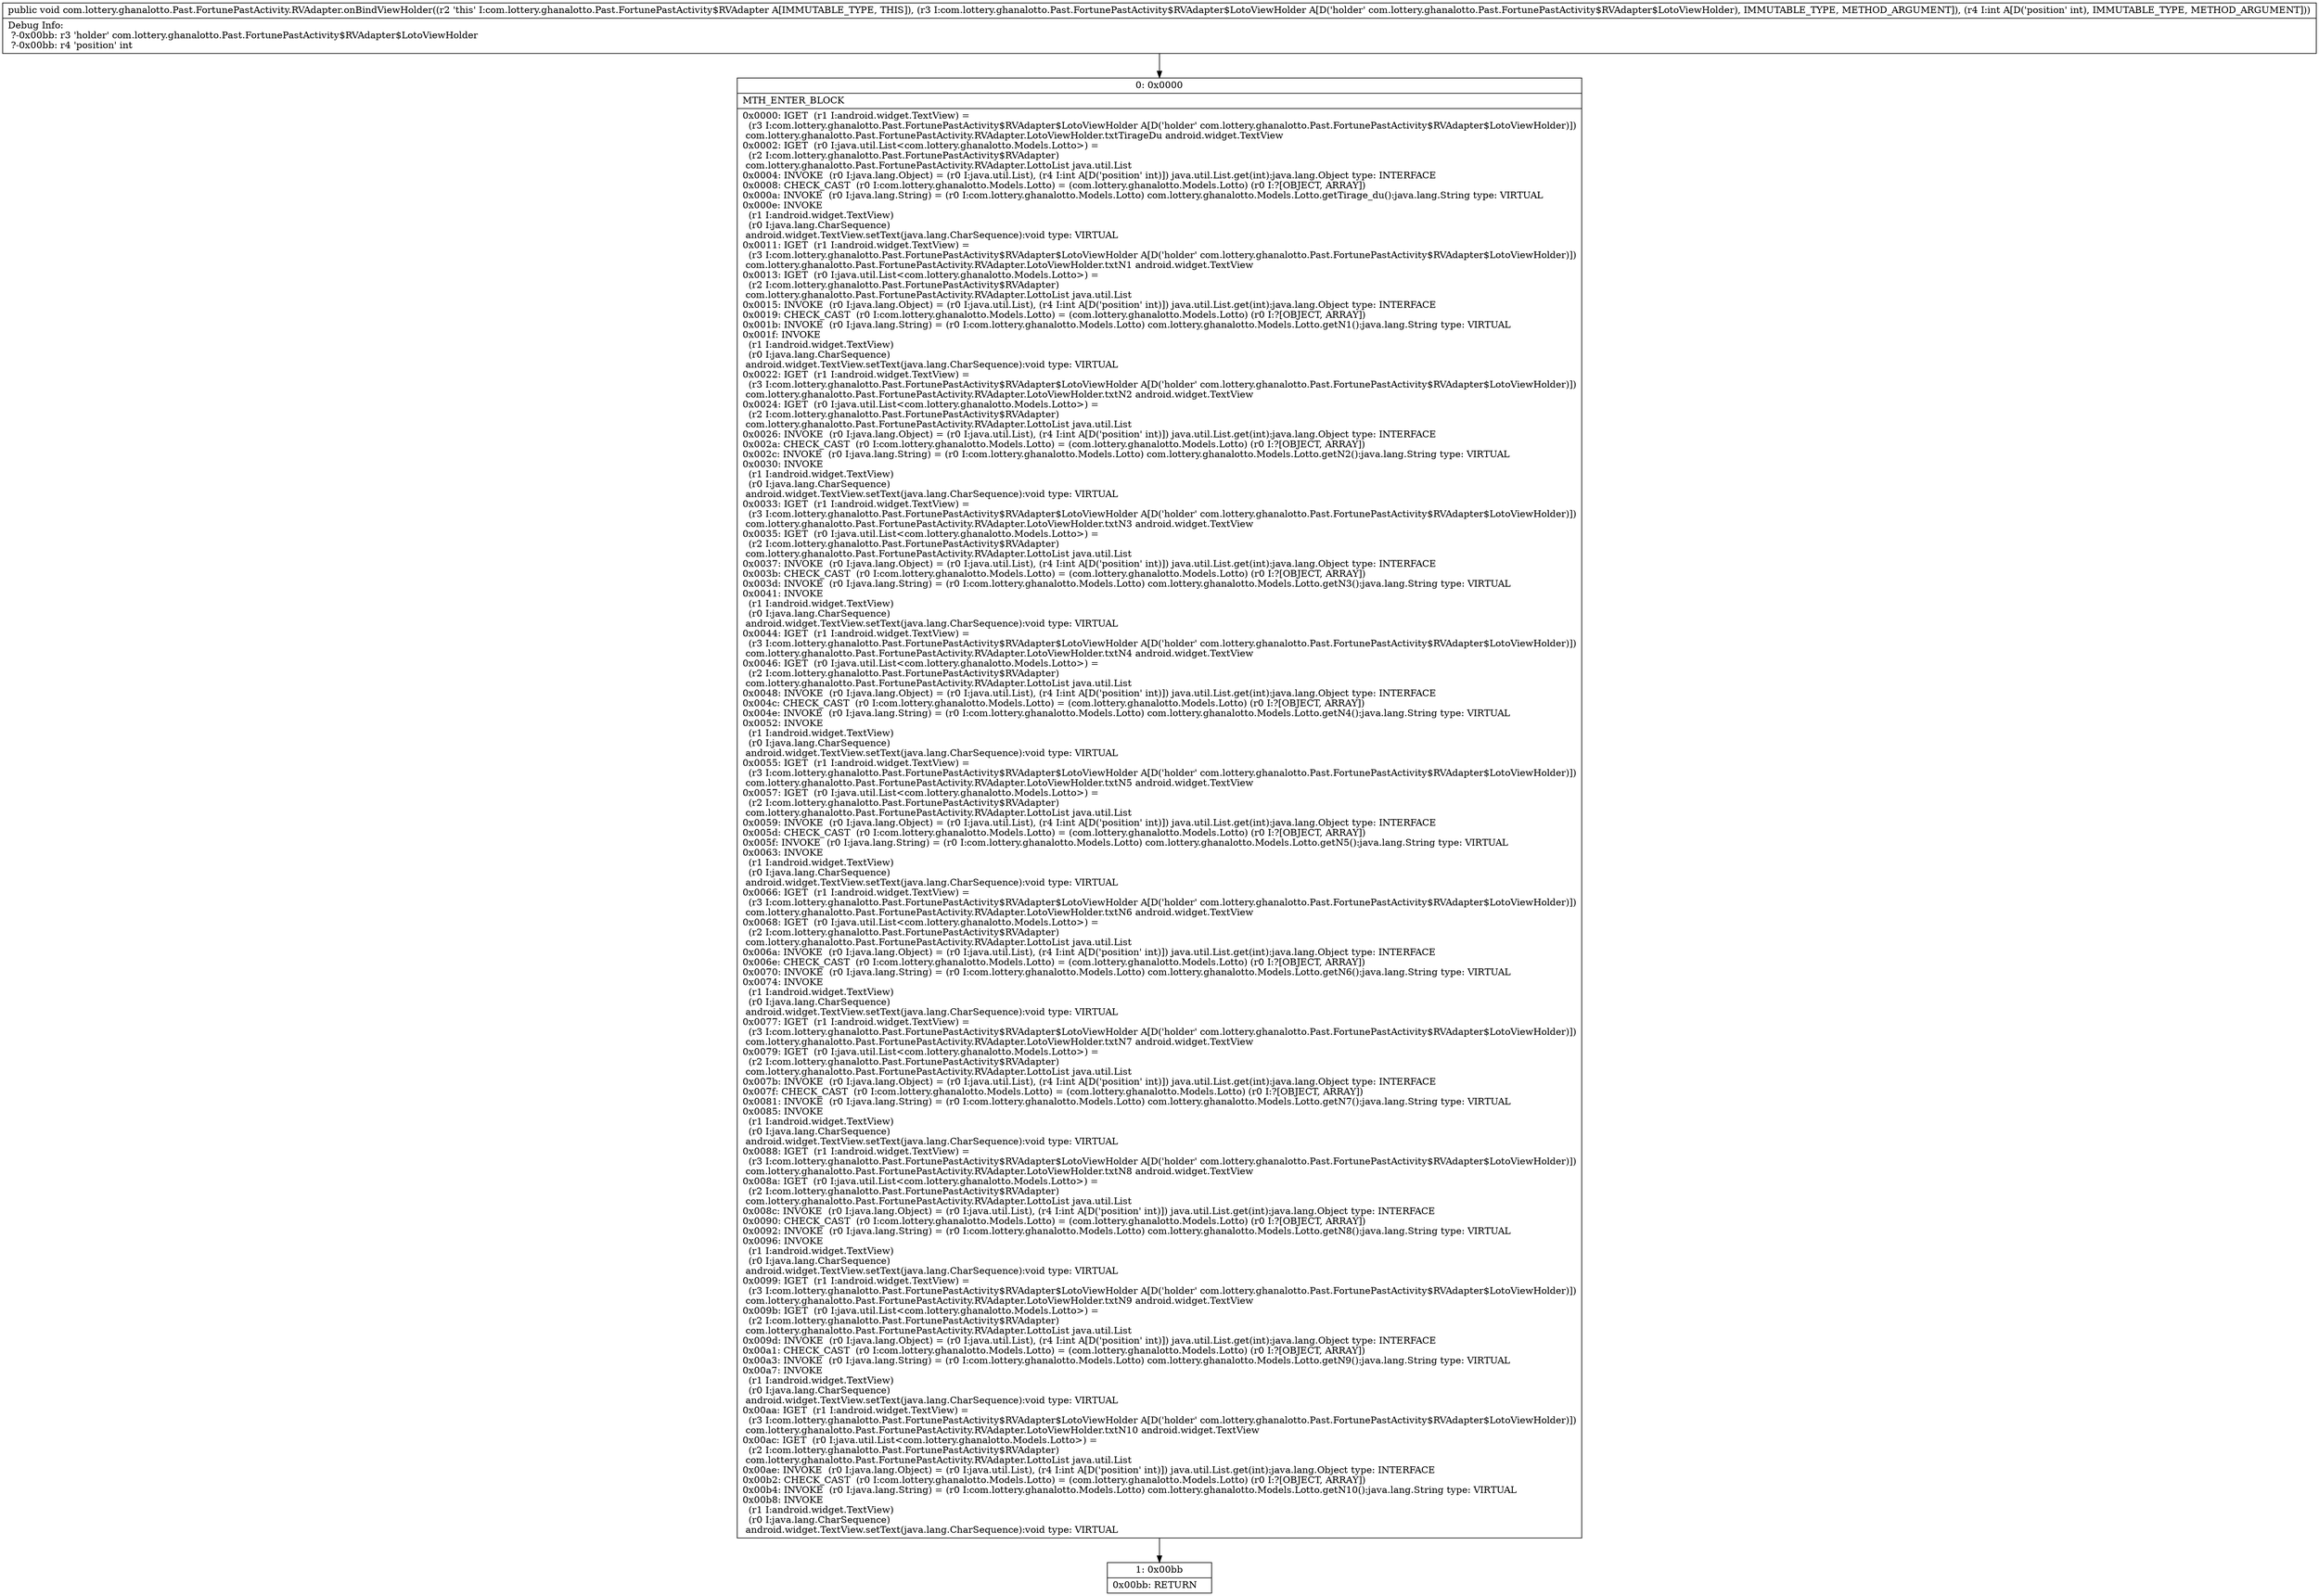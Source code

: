 digraph "CFG forcom.lottery.ghanalotto.Past.FortunePastActivity.RVAdapter.onBindViewHolder(Lcom\/lottery\/ghanalotto\/Past\/FortunePastActivity$RVAdapter$LotoViewHolder;I)V" {
Node_0 [shape=record,label="{0\:\ 0x0000|MTH_ENTER_BLOCK\l|0x0000: IGET  (r1 I:android.widget.TextView) = \l  (r3 I:com.lottery.ghanalotto.Past.FortunePastActivity$RVAdapter$LotoViewHolder A[D('holder' com.lottery.ghanalotto.Past.FortunePastActivity$RVAdapter$LotoViewHolder)])\l com.lottery.ghanalotto.Past.FortunePastActivity.RVAdapter.LotoViewHolder.txtTirageDu android.widget.TextView \l0x0002: IGET  (r0 I:java.util.List\<com.lottery.ghanalotto.Models.Lotto\>) = \l  (r2 I:com.lottery.ghanalotto.Past.FortunePastActivity$RVAdapter)\l com.lottery.ghanalotto.Past.FortunePastActivity.RVAdapter.LottoList java.util.List \l0x0004: INVOKE  (r0 I:java.lang.Object) = (r0 I:java.util.List), (r4 I:int A[D('position' int)]) java.util.List.get(int):java.lang.Object type: INTERFACE \l0x0008: CHECK_CAST  (r0 I:com.lottery.ghanalotto.Models.Lotto) = (com.lottery.ghanalotto.Models.Lotto) (r0 I:?[OBJECT, ARRAY]) \l0x000a: INVOKE  (r0 I:java.lang.String) = (r0 I:com.lottery.ghanalotto.Models.Lotto) com.lottery.ghanalotto.Models.Lotto.getTirage_du():java.lang.String type: VIRTUAL \l0x000e: INVOKE  \l  (r1 I:android.widget.TextView)\l  (r0 I:java.lang.CharSequence)\l android.widget.TextView.setText(java.lang.CharSequence):void type: VIRTUAL \l0x0011: IGET  (r1 I:android.widget.TextView) = \l  (r3 I:com.lottery.ghanalotto.Past.FortunePastActivity$RVAdapter$LotoViewHolder A[D('holder' com.lottery.ghanalotto.Past.FortunePastActivity$RVAdapter$LotoViewHolder)])\l com.lottery.ghanalotto.Past.FortunePastActivity.RVAdapter.LotoViewHolder.txtN1 android.widget.TextView \l0x0013: IGET  (r0 I:java.util.List\<com.lottery.ghanalotto.Models.Lotto\>) = \l  (r2 I:com.lottery.ghanalotto.Past.FortunePastActivity$RVAdapter)\l com.lottery.ghanalotto.Past.FortunePastActivity.RVAdapter.LottoList java.util.List \l0x0015: INVOKE  (r0 I:java.lang.Object) = (r0 I:java.util.List), (r4 I:int A[D('position' int)]) java.util.List.get(int):java.lang.Object type: INTERFACE \l0x0019: CHECK_CAST  (r0 I:com.lottery.ghanalotto.Models.Lotto) = (com.lottery.ghanalotto.Models.Lotto) (r0 I:?[OBJECT, ARRAY]) \l0x001b: INVOKE  (r0 I:java.lang.String) = (r0 I:com.lottery.ghanalotto.Models.Lotto) com.lottery.ghanalotto.Models.Lotto.getN1():java.lang.String type: VIRTUAL \l0x001f: INVOKE  \l  (r1 I:android.widget.TextView)\l  (r0 I:java.lang.CharSequence)\l android.widget.TextView.setText(java.lang.CharSequence):void type: VIRTUAL \l0x0022: IGET  (r1 I:android.widget.TextView) = \l  (r3 I:com.lottery.ghanalotto.Past.FortunePastActivity$RVAdapter$LotoViewHolder A[D('holder' com.lottery.ghanalotto.Past.FortunePastActivity$RVAdapter$LotoViewHolder)])\l com.lottery.ghanalotto.Past.FortunePastActivity.RVAdapter.LotoViewHolder.txtN2 android.widget.TextView \l0x0024: IGET  (r0 I:java.util.List\<com.lottery.ghanalotto.Models.Lotto\>) = \l  (r2 I:com.lottery.ghanalotto.Past.FortunePastActivity$RVAdapter)\l com.lottery.ghanalotto.Past.FortunePastActivity.RVAdapter.LottoList java.util.List \l0x0026: INVOKE  (r0 I:java.lang.Object) = (r0 I:java.util.List), (r4 I:int A[D('position' int)]) java.util.List.get(int):java.lang.Object type: INTERFACE \l0x002a: CHECK_CAST  (r0 I:com.lottery.ghanalotto.Models.Lotto) = (com.lottery.ghanalotto.Models.Lotto) (r0 I:?[OBJECT, ARRAY]) \l0x002c: INVOKE  (r0 I:java.lang.String) = (r0 I:com.lottery.ghanalotto.Models.Lotto) com.lottery.ghanalotto.Models.Lotto.getN2():java.lang.String type: VIRTUAL \l0x0030: INVOKE  \l  (r1 I:android.widget.TextView)\l  (r0 I:java.lang.CharSequence)\l android.widget.TextView.setText(java.lang.CharSequence):void type: VIRTUAL \l0x0033: IGET  (r1 I:android.widget.TextView) = \l  (r3 I:com.lottery.ghanalotto.Past.FortunePastActivity$RVAdapter$LotoViewHolder A[D('holder' com.lottery.ghanalotto.Past.FortunePastActivity$RVAdapter$LotoViewHolder)])\l com.lottery.ghanalotto.Past.FortunePastActivity.RVAdapter.LotoViewHolder.txtN3 android.widget.TextView \l0x0035: IGET  (r0 I:java.util.List\<com.lottery.ghanalotto.Models.Lotto\>) = \l  (r2 I:com.lottery.ghanalotto.Past.FortunePastActivity$RVAdapter)\l com.lottery.ghanalotto.Past.FortunePastActivity.RVAdapter.LottoList java.util.List \l0x0037: INVOKE  (r0 I:java.lang.Object) = (r0 I:java.util.List), (r4 I:int A[D('position' int)]) java.util.List.get(int):java.lang.Object type: INTERFACE \l0x003b: CHECK_CAST  (r0 I:com.lottery.ghanalotto.Models.Lotto) = (com.lottery.ghanalotto.Models.Lotto) (r0 I:?[OBJECT, ARRAY]) \l0x003d: INVOKE  (r0 I:java.lang.String) = (r0 I:com.lottery.ghanalotto.Models.Lotto) com.lottery.ghanalotto.Models.Lotto.getN3():java.lang.String type: VIRTUAL \l0x0041: INVOKE  \l  (r1 I:android.widget.TextView)\l  (r0 I:java.lang.CharSequence)\l android.widget.TextView.setText(java.lang.CharSequence):void type: VIRTUAL \l0x0044: IGET  (r1 I:android.widget.TextView) = \l  (r3 I:com.lottery.ghanalotto.Past.FortunePastActivity$RVAdapter$LotoViewHolder A[D('holder' com.lottery.ghanalotto.Past.FortunePastActivity$RVAdapter$LotoViewHolder)])\l com.lottery.ghanalotto.Past.FortunePastActivity.RVAdapter.LotoViewHolder.txtN4 android.widget.TextView \l0x0046: IGET  (r0 I:java.util.List\<com.lottery.ghanalotto.Models.Lotto\>) = \l  (r2 I:com.lottery.ghanalotto.Past.FortunePastActivity$RVAdapter)\l com.lottery.ghanalotto.Past.FortunePastActivity.RVAdapter.LottoList java.util.List \l0x0048: INVOKE  (r0 I:java.lang.Object) = (r0 I:java.util.List), (r4 I:int A[D('position' int)]) java.util.List.get(int):java.lang.Object type: INTERFACE \l0x004c: CHECK_CAST  (r0 I:com.lottery.ghanalotto.Models.Lotto) = (com.lottery.ghanalotto.Models.Lotto) (r0 I:?[OBJECT, ARRAY]) \l0x004e: INVOKE  (r0 I:java.lang.String) = (r0 I:com.lottery.ghanalotto.Models.Lotto) com.lottery.ghanalotto.Models.Lotto.getN4():java.lang.String type: VIRTUAL \l0x0052: INVOKE  \l  (r1 I:android.widget.TextView)\l  (r0 I:java.lang.CharSequence)\l android.widget.TextView.setText(java.lang.CharSequence):void type: VIRTUAL \l0x0055: IGET  (r1 I:android.widget.TextView) = \l  (r3 I:com.lottery.ghanalotto.Past.FortunePastActivity$RVAdapter$LotoViewHolder A[D('holder' com.lottery.ghanalotto.Past.FortunePastActivity$RVAdapter$LotoViewHolder)])\l com.lottery.ghanalotto.Past.FortunePastActivity.RVAdapter.LotoViewHolder.txtN5 android.widget.TextView \l0x0057: IGET  (r0 I:java.util.List\<com.lottery.ghanalotto.Models.Lotto\>) = \l  (r2 I:com.lottery.ghanalotto.Past.FortunePastActivity$RVAdapter)\l com.lottery.ghanalotto.Past.FortunePastActivity.RVAdapter.LottoList java.util.List \l0x0059: INVOKE  (r0 I:java.lang.Object) = (r0 I:java.util.List), (r4 I:int A[D('position' int)]) java.util.List.get(int):java.lang.Object type: INTERFACE \l0x005d: CHECK_CAST  (r0 I:com.lottery.ghanalotto.Models.Lotto) = (com.lottery.ghanalotto.Models.Lotto) (r0 I:?[OBJECT, ARRAY]) \l0x005f: INVOKE  (r0 I:java.lang.String) = (r0 I:com.lottery.ghanalotto.Models.Lotto) com.lottery.ghanalotto.Models.Lotto.getN5():java.lang.String type: VIRTUAL \l0x0063: INVOKE  \l  (r1 I:android.widget.TextView)\l  (r0 I:java.lang.CharSequence)\l android.widget.TextView.setText(java.lang.CharSequence):void type: VIRTUAL \l0x0066: IGET  (r1 I:android.widget.TextView) = \l  (r3 I:com.lottery.ghanalotto.Past.FortunePastActivity$RVAdapter$LotoViewHolder A[D('holder' com.lottery.ghanalotto.Past.FortunePastActivity$RVAdapter$LotoViewHolder)])\l com.lottery.ghanalotto.Past.FortunePastActivity.RVAdapter.LotoViewHolder.txtN6 android.widget.TextView \l0x0068: IGET  (r0 I:java.util.List\<com.lottery.ghanalotto.Models.Lotto\>) = \l  (r2 I:com.lottery.ghanalotto.Past.FortunePastActivity$RVAdapter)\l com.lottery.ghanalotto.Past.FortunePastActivity.RVAdapter.LottoList java.util.List \l0x006a: INVOKE  (r0 I:java.lang.Object) = (r0 I:java.util.List), (r4 I:int A[D('position' int)]) java.util.List.get(int):java.lang.Object type: INTERFACE \l0x006e: CHECK_CAST  (r0 I:com.lottery.ghanalotto.Models.Lotto) = (com.lottery.ghanalotto.Models.Lotto) (r0 I:?[OBJECT, ARRAY]) \l0x0070: INVOKE  (r0 I:java.lang.String) = (r0 I:com.lottery.ghanalotto.Models.Lotto) com.lottery.ghanalotto.Models.Lotto.getN6():java.lang.String type: VIRTUAL \l0x0074: INVOKE  \l  (r1 I:android.widget.TextView)\l  (r0 I:java.lang.CharSequence)\l android.widget.TextView.setText(java.lang.CharSequence):void type: VIRTUAL \l0x0077: IGET  (r1 I:android.widget.TextView) = \l  (r3 I:com.lottery.ghanalotto.Past.FortunePastActivity$RVAdapter$LotoViewHolder A[D('holder' com.lottery.ghanalotto.Past.FortunePastActivity$RVAdapter$LotoViewHolder)])\l com.lottery.ghanalotto.Past.FortunePastActivity.RVAdapter.LotoViewHolder.txtN7 android.widget.TextView \l0x0079: IGET  (r0 I:java.util.List\<com.lottery.ghanalotto.Models.Lotto\>) = \l  (r2 I:com.lottery.ghanalotto.Past.FortunePastActivity$RVAdapter)\l com.lottery.ghanalotto.Past.FortunePastActivity.RVAdapter.LottoList java.util.List \l0x007b: INVOKE  (r0 I:java.lang.Object) = (r0 I:java.util.List), (r4 I:int A[D('position' int)]) java.util.List.get(int):java.lang.Object type: INTERFACE \l0x007f: CHECK_CAST  (r0 I:com.lottery.ghanalotto.Models.Lotto) = (com.lottery.ghanalotto.Models.Lotto) (r0 I:?[OBJECT, ARRAY]) \l0x0081: INVOKE  (r0 I:java.lang.String) = (r0 I:com.lottery.ghanalotto.Models.Lotto) com.lottery.ghanalotto.Models.Lotto.getN7():java.lang.String type: VIRTUAL \l0x0085: INVOKE  \l  (r1 I:android.widget.TextView)\l  (r0 I:java.lang.CharSequence)\l android.widget.TextView.setText(java.lang.CharSequence):void type: VIRTUAL \l0x0088: IGET  (r1 I:android.widget.TextView) = \l  (r3 I:com.lottery.ghanalotto.Past.FortunePastActivity$RVAdapter$LotoViewHolder A[D('holder' com.lottery.ghanalotto.Past.FortunePastActivity$RVAdapter$LotoViewHolder)])\l com.lottery.ghanalotto.Past.FortunePastActivity.RVAdapter.LotoViewHolder.txtN8 android.widget.TextView \l0x008a: IGET  (r0 I:java.util.List\<com.lottery.ghanalotto.Models.Lotto\>) = \l  (r2 I:com.lottery.ghanalotto.Past.FortunePastActivity$RVAdapter)\l com.lottery.ghanalotto.Past.FortunePastActivity.RVAdapter.LottoList java.util.List \l0x008c: INVOKE  (r0 I:java.lang.Object) = (r0 I:java.util.List), (r4 I:int A[D('position' int)]) java.util.List.get(int):java.lang.Object type: INTERFACE \l0x0090: CHECK_CAST  (r0 I:com.lottery.ghanalotto.Models.Lotto) = (com.lottery.ghanalotto.Models.Lotto) (r0 I:?[OBJECT, ARRAY]) \l0x0092: INVOKE  (r0 I:java.lang.String) = (r0 I:com.lottery.ghanalotto.Models.Lotto) com.lottery.ghanalotto.Models.Lotto.getN8():java.lang.String type: VIRTUAL \l0x0096: INVOKE  \l  (r1 I:android.widget.TextView)\l  (r0 I:java.lang.CharSequence)\l android.widget.TextView.setText(java.lang.CharSequence):void type: VIRTUAL \l0x0099: IGET  (r1 I:android.widget.TextView) = \l  (r3 I:com.lottery.ghanalotto.Past.FortunePastActivity$RVAdapter$LotoViewHolder A[D('holder' com.lottery.ghanalotto.Past.FortunePastActivity$RVAdapter$LotoViewHolder)])\l com.lottery.ghanalotto.Past.FortunePastActivity.RVAdapter.LotoViewHolder.txtN9 android.widget.TextView \l0x009b: IGET  (r0 I:java.util.List\<com.lottery.ghanalotto.Models.Lotto\>) = \l  (r2 I:com.lottery.ghanalotto.Past.FortunePastActivity$RVAdapter)\l com.lottery.ghanalotto.Past.FortunePastActivity.RVAdapter.LottoList java.util.List \l0x009d: INVOKE  (r0 I:java.lang.Object) = (r0 I:java.util.List), (r4 I:int A[D('position' int)]) java.util.List.get(int):java.lang.Object type: INTERFACE \l0x00a1: CHECK_CAST  (r0 I:com.lottery.ghanalotto.Models.Lotto) = (com.lottery.ghanalotto.Models.Lotto) (r0 I:?[OBJECT, ARRAY]) \l0x00a3: INVOKE  (r0 I:java.lang.String) = (r0 I:com.lottery.ghanalotto.Models.Lotto) com.lottery.ghanalotto.Models.Lotto.getN9():java.lang.String type: VIRTUAL \l0x00a7: INVOKE  \l  (r1 I:android.widget.TextView)\l  (r0 I:java.lang.CharSequence)\l android.widget.TextView.setText(java.lang.CharSequence):void type: VIRTUAL \l0x00aa: IGET  (r1 I:android.widget.TextView) = \l  (r3 I:com.lottery.ghanalotto.Past.FortunePastActivity$RVAdapter$LotoViewHolder A[D('holder' com.lottery.ghanalotto.Past.FortunePastActivity$RVAdapter$LotoViewHolder)])\l com.lottery.ghanalotto.Past.FortunePastActivity.RVAdapter.LotoViewHolder.txtN10 android.widget.TextView \l0x00ac: IGET  (r0 I:java.util.List\<com.lottery.ghanalotto.Models.Lotto\>) = \l  (r2 I:com.lottery.ghanalotto.Past.FortunePastActivity$RVAdapter)\l com.lottery.ghanalotto.Past.FortunePastActivity.RVAdapter.LottoList java.util.List \l0x00ae: INVOKE  (r0 I:java.lang.Object) = (r0 I:java.util.List), (r4 I:int A[D('position' int)]) java.util.List.get(int):java.lang.Object type: INTERFACE \l0x00b2: CHECK_CAST  (r0 I:com.lottery.ghanalotto.Models.Lotto) = (com.lottery.ghanalotto.Models.Lotto) (r0 I:?[OBJECT, ARRAY]) \l0x00b4: INVOKE  (r0 I:java.lang.String) = (r0 I:com.lottery.ghanalotto.Models.Lotto) com.lottery.ghanalotto.Models.Lotto.getN10():java.lang.String type: VIRTUAL \l0x00b8: INVOKE  \l  (r1 I:android.widget.TextView)\l  (r0 I:java.lang.CharSequence)\l android.widget.TextView.setText(java.lang.CharSequence):void type: VIRTUAL \l}"];
Node_1 [shape=record,label="{1\:\ 0x00bb|0x00bb: RETURN   \l}"];
MethodNode[shape=record,label="{public void com.lottery.ghanalotto.Past.FortunePastActivity.RVAdapter.onBindViewHolder((r2 'this' I:com.lottery.ghanalotto.Past.FortunePastActivity$RVAdapter A[IMMUTABLE_TYPE, THIS]), (r3 I:com.lottery.ghanalotto.Past.FortunePastActivity$RVAdapter$LotoViewHolder A[D('holder' com.lottery.ghanalotto.Past.FortunePastActivity$RVAdapter$LotoViewHolder), IMMUTABLE_TYPE, METHOD_ARGUMENT]), (r4 I:int A[D('position' int), IMMUTABLE_TYPE, METHOD_ARGUMENT]))  | Debug Info:\l  ?\-0x00bb: r3 'holder' com.lottery.ghanalotto.Past.FortunePastActivity$RVAdapter$LotoViewHolder\l  ?\-0x00bb: r4 'position' int\l}"];
MethodNode -> Node_0;
Node_0 -> Node_1;
}

